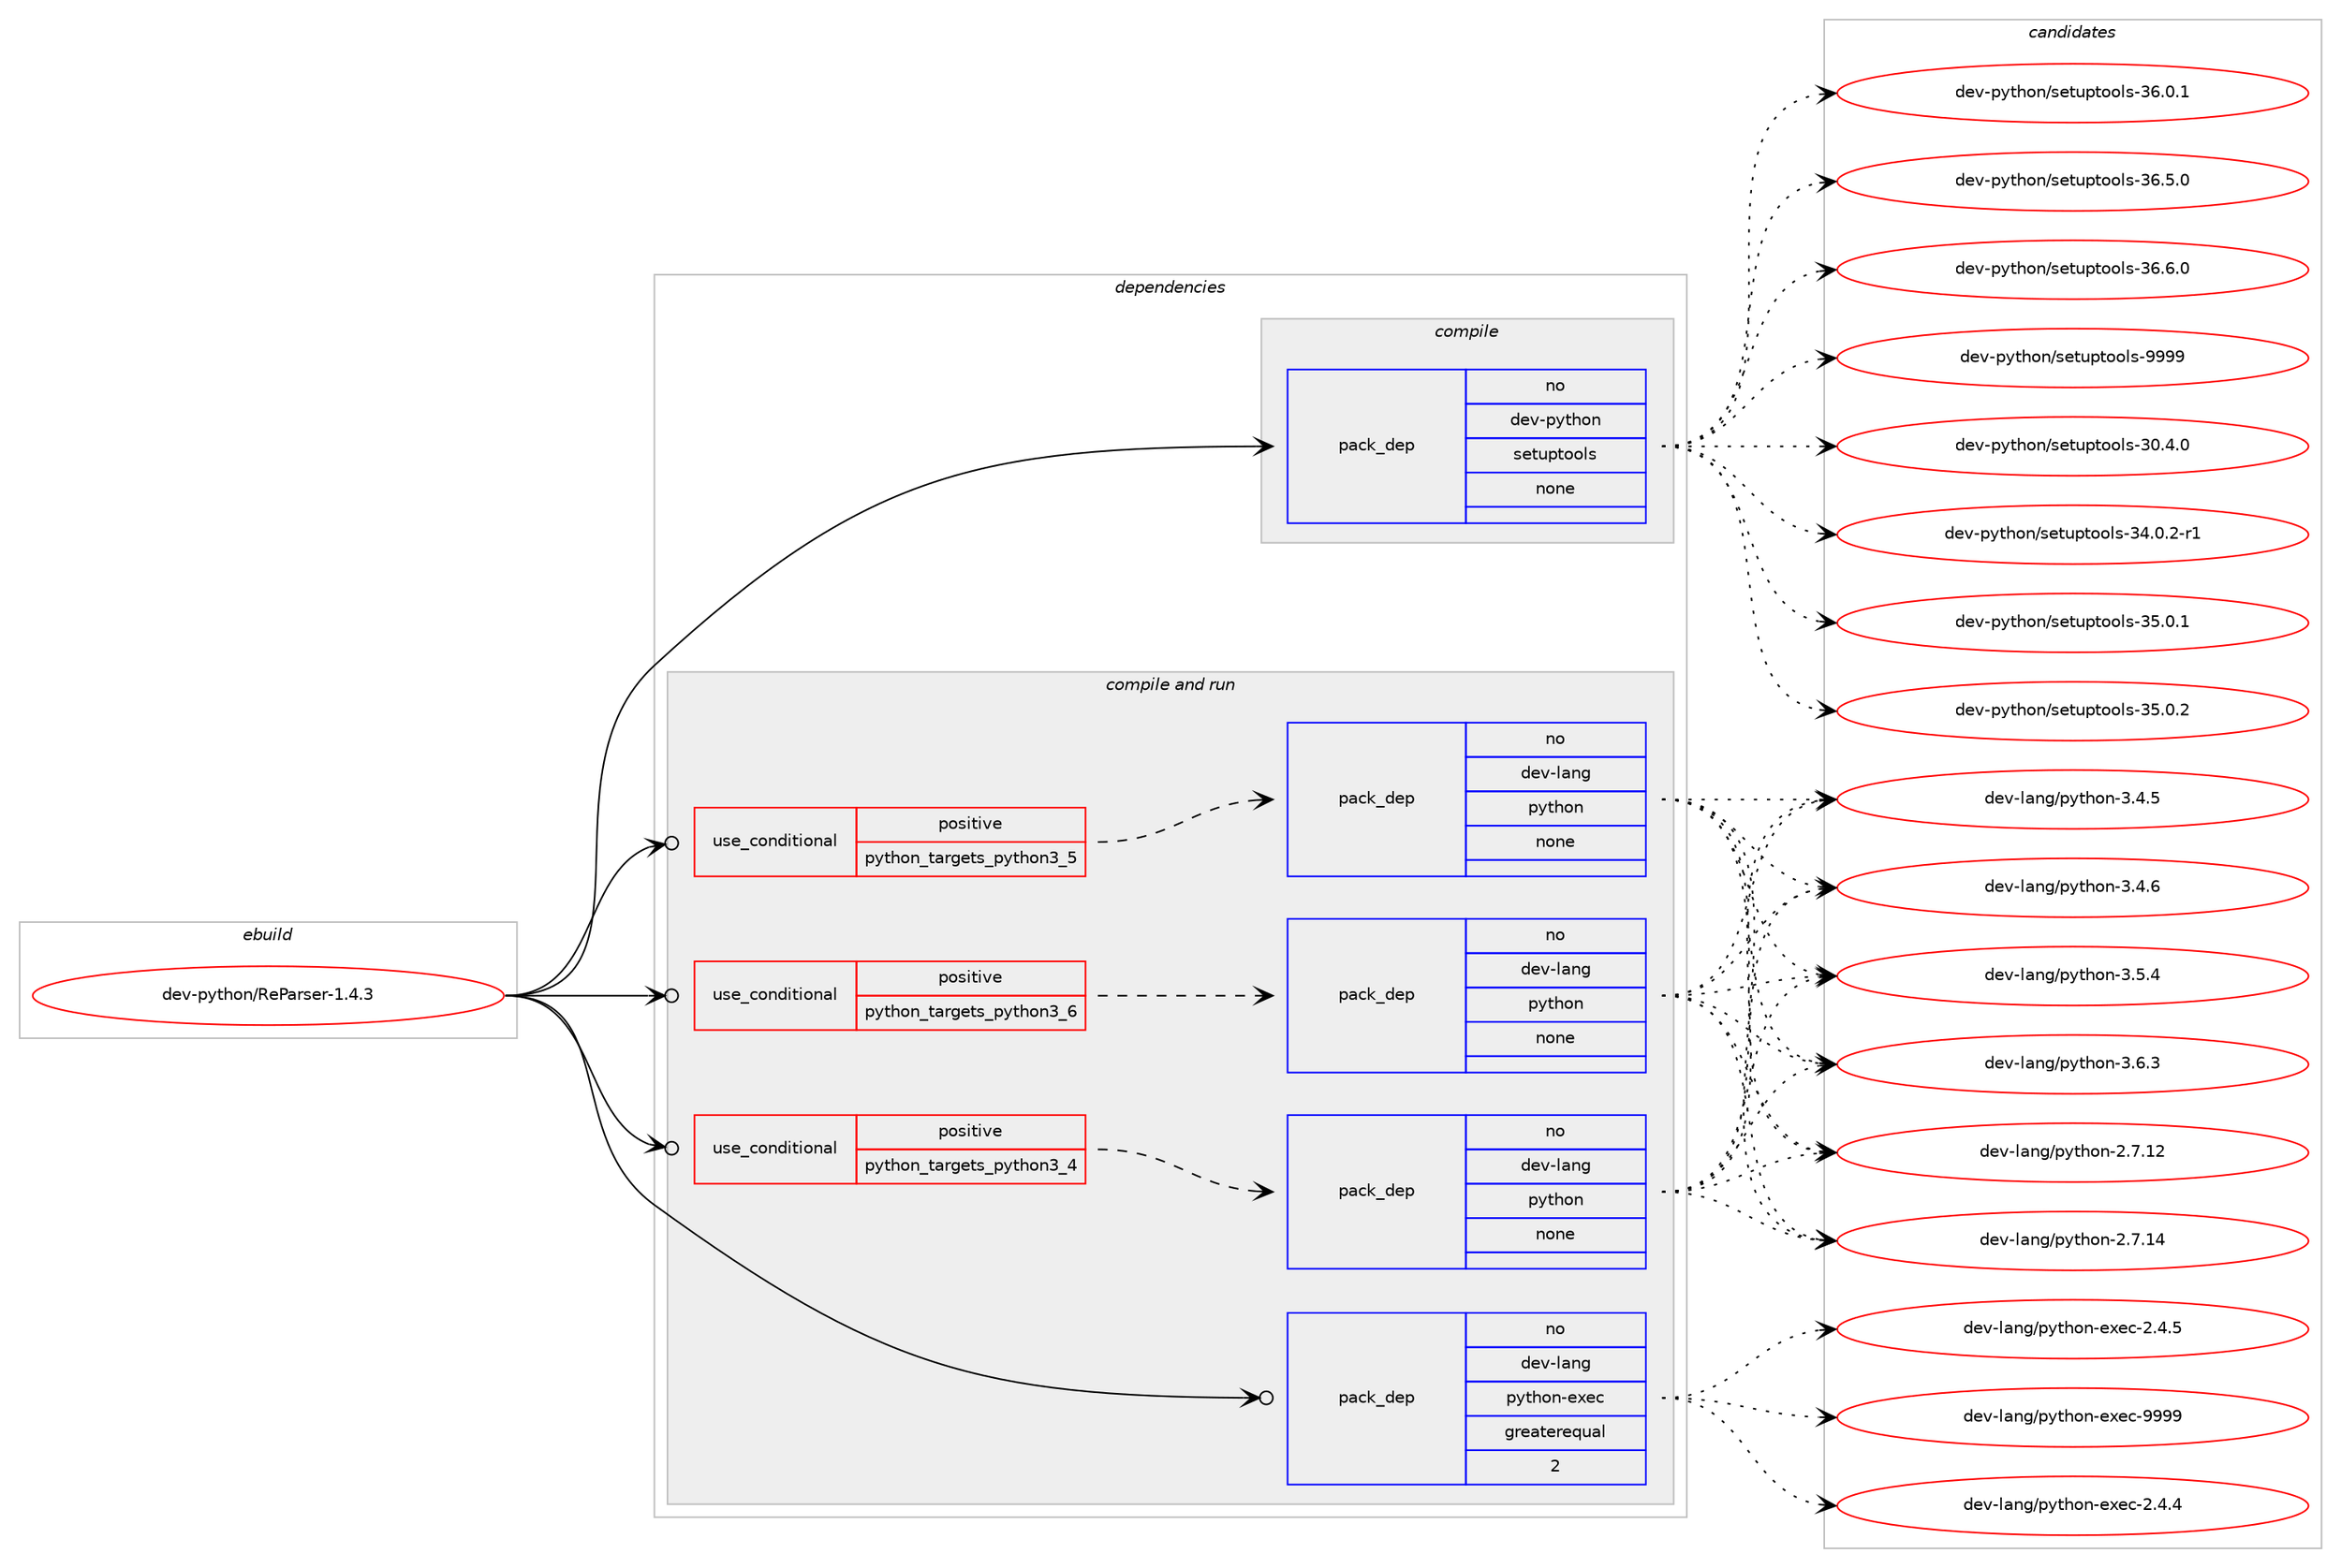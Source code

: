 digraph prolog {

# *************
# Graph options
# *************

newrank=true;
concentrate=true;
compound=true;
graph [rankdir=LR,fontname=Helvetica,fontsize=10,ranksep=1.5];#, ranksep=2.5, nodesep=0.2];
edge  [arrowhead=vee];
node  [fontname=Helvetica,fontsize=10];

# **********
# The ebuild
# **********

subgraph cluster_leftcol {
color=gray;
rank=same;
label=<<i>ebuild</i>>;
id [label="dev-python/ReParser-1.4.3", color=red, width=4, href="../dev-python/ReParser-1.4.3.svg"];
}

# ****************
# The dependencies
# ****************

subgraph cluster_midcol {
color=gray;
label=<<i>dependencies</i>>;
subgraph cluster_compile {
fillcolor="#eeeeee";
style=filled;
label=<<i>compile</i>>;
subgraph pack112428 {
dependency145406 [label=<<TABLE BORDER="0" CELLBORDER="1" CELLSPACING="0" CELLPADDING="4" WIDTH="220"><TR><TD ROWSPAN="6" CELLPADDING="30">pack_dep</TD></TR><TR><TD WIDTH="110">no</TD></TR><TR><TD>dev-python</TD></TR><TR><TD>setuptools</TD></TR><TR><TD>none</TD></TR><TR><TD></TD></TR></TABLE>>, shape=none, color=blue];
}
id:e -> dependency145406:w [weight=20,style="solid",arrowhead="vee"];
}
subgraph cluster_compileandrun {
fillcolor="#eeeeee";
style=filled;
label=<<i>compile and run</i>>;
subgraph cond29161 {
dependency145407 [label=<<TABLE BORDER="0" CELLBORDER="1" CELLSPACING="0" CELLPADDING="4"><TR><TD ROWSPAN="3" CELLPADDING="10">use_conditional</TD></TR><TR><TD>positive</TD></TR><TR><TD>python_targets_python3_4</TD></TR></TABLE>>, shape=none, color=red];
subgraph pack112429 {
dependency145408 [label=<<TABLE BORDER="0" CELLBORDER="1" CELLSPACING="0" CELLPADDING="4" WIDTH="220"><TR><TD ROWSPAN="6" CELLPADDING="30">pack_dep</TD></TR><TR><TD WIDTH="110">no</TD></TR><TR><TD>dev-lang</TD></TR><TR><TD>python</TD></TR><TR><TD>none</TD></TR><TR><TD></TD></TR></TABLE>>, shape=none, color=blue];
}
dependency145407:e -> dependency145408:w [weight=20,style="dashed",arrowhead="vee"];
}
id:e -> dependency145407:w [weight=20,style="solid",arrowhead="odotvee"];
subgraph cond29162 {
dependency145409 [label=<<TABLE BORDER="0" CELLBORDER="1" CELLSPACING="0" CELLPADDING="4"><TR><TD ROWSPAN="3" CELLPADDING="10">use_conditional</TD></TR><TR><TD>positive</TD></TR><TR><TD>python_targets_python3_5</TD></TR></TABLE>>, shape=none, color=red];
subgraph pack112430 {
dependency145410 [label=<<TABLE BORDER="0" CELLBORDER="1" CELLSPACING="0" CELLPADDING="4" WIDTH="220"><TR><TD ROWSPAN="6" CELLPADDING="30">pack_dep</TD></TR><TR><TD WIDTH="110">no</TD></TR><TR><TD>dev-lang</TD></TR><TR><TD>python</TD></TR><TR><TD>none</TD></TR><TR><TD></TD></TR></TABLE>>, shape=none, color=blue];
}
dependency145409:e -> dependency145410:w [weight=20,style="dashed",arrowhead="vee"];
}
id:e -> dependency145409:w [weight=20,style="solid",arrowhead="odotvee"];
subgraph cond29163 {
dependency145411 [label=<<TABLE BORDER="0" CELLBORDER="1" CELLSPACING="0" CELLPADDING="4"><TR><TD ROWSPAN="3" CELLPADDING="10">use_conditional</TD></TR><TR><TD>positive</TD></TR><TR><TD>python_targets_python3_6</TD></TR></TABLE>>, shape=none, color=red];
subgraph pack112431 {
dependency145412 [label=<<TABLE BORDER="0" CELLBORDER="1" CELLSPACING="0" CELLPADDING="4" WIDTH="220"><TR><TD ROWSPAN="6" CELLPADDING="30">pack_dep</TD></TR><TR><TD WIDTH="110">no</TD></TR><TR><TD>dev-lang</TD></TR><TR><TD>python</TD></TR><TR><TD>none</TD></TR><TR><TD></TD></TR></TABLE>>, shape=none, color=blue];
}
dependency145411:e -> dependency145412:w [weight=20,style="dashed",arrowhead="vee"];
}
id:e -> dependency145411:w [weight=20,style="solid",arrowhead="odotvee"];
subgraph pack112432 {
dependency145413 [label=<<TABLE BORDER="0" CELLBORDER="1" CELLSPACING="0" CELLPADDING="4" WIDTH="220"><TR><TD ROWSPAN="6" CELLPADDING="30">pack_dep</TD></TR><TR><TD WIDTH="110">no</TD></TR><TR><TD>dev-lang</TD></TR><TR><TD>python-exec</TD></TR><TR><TD>greaterequal</TD></TR><TR><TD>2</TD></TR></TABLE>>, shape=none, color=blue];
}
id:e -> dependency145413:w [weight=20,style="solid",arrowhead="odotvee"];
}
subgraph cluster_run {
fillcolor="#eeeeee";
style=filled;
label=<<i>run</i>>;
}
}

# **************
# The candidates
# **************

subgraph cluster_choices {
rank=same;
color=gray;
label=<<i>candidates</i>>;

subgraph choice112428 {
color=black;
nodesep=1;
choice100101118451121211161041111104711510111611711211611111110811545514846524648 [label="dev-python/setuptools-30.4.0", color=red, width=4,href="../dev-python/setuptools-30.4.0.svg"];
choice1001011184511212111610411111047115101116117112116111111108115455152464846504511449 [label="dev-python/setuptools-34.0.2-r1", color=red, width=4,href="../dev-python/setuptools-34.0.2-r1.svg"];
choice100101118451121211161041111104711510111611711211611111110811545515346484649 [label="dev-python/setuptools-35.0.1", color=red, width=4,href="../dev-python/setuptools-35.0.1.svg"];
choice100101118451121211161041111104711510111611711211611111110811545515346484650 [label="dev-python/setuptools-35.0.2", color=red, width=4,href="../dev-python/setuptools-35.0.2.svg"];
choice100101118451121211161041111104711510111611711211611111110811545515446484649 [label="dev-python/setuptools-36.0.1", color=red, width=4,href="../dev-python/setuptools-36.0.1.svg"];
choice100101118451121211161041111104711510111611711211611111110811545515446534648 [label="dev-python/setuptools-36.5.0", color=red, width=4,href="../dev-python/setuptools-36.5.0.svg"];
choice100101118451121211161041111104711510111611711211611111110811545515446544648 [label="dev-python/setuptools-36.6.0", color=red, width=4,href="../dev-python/setuptools-36.6.0.svg"];
choice10010111845112121116104111110471151011161171121161111111081154557575757 [label="dev-python/setuptools-9999", color=red, width=4,href="../dev-python/setuptools-9999.svg"];
dependency145406:e -> choice100101118451121211161041111104711510111611711211611111110811545514846524648:w [style=dotted,weight="100"];
dependency145406:e -> choice1001011184511212111610411111047115101116117112116111111108115455152464846504511449:w [style=dotted,weight="100"];
dependency145406:e -> choice100101118451121211161041111104711510111611711211611111110811545515346484649:w [style=dotted,weight="100"];
dependency145406:e -> choice100101118451121211161041111104711510111611711211611111110811545515346484650:w [style=dotted,weight="100"];
dependency145406:e -> choice100101118451121211161041111104711510111611711211611111110811545515446484649:w [style=dotted,weight="100"];
dependency145406:e -> choice100101118451121211161041111104711510111611711211611111110811545515446534648:w [style=dotted,weight="100"];
dependency145406:e -> choice100101118451121211161041111104711510111611711211611111110811545515446544648:w [style=dotted,weight="100"];
dependency145406:e -> choice10010111845112121116104111110471151011161171121161111111081154557575757:w [style=dotted,weight="100"];
}
subgraph choice112429 {
color=black;
nodesep=1;
choice10010111845108971101034711212111610411111045504655464950 [label="dev-lang/python-2.7.12", color=red, width=4,href="../dev-lang/python-2.7.12.svg"];
choice10010111845108971101034711212111610411111045504655464952 [label="dev-lang/python-2.7.14", color=red, width=4,href="../dev-lang/python-2.7.14.svg"];
choice100101118451089711010347112121116104111110455146524653 [label="dev-lang/python-3.4.5", color=red, width=4,href="../dev-lang/python-3.4.5.svg"];
choice100101118451089711010347112121116104111110455146524654 [label="dev-lang/python-3.4.6", color=red, width=4,href="../dev-lang/python-3.4.6.svg"];
choice100101118451089711010347112121116104111110455146534652 [label="dev-lang/python-3.5.4", color=red, width=4,href="../dev-lang/python-3.5.4.svg"];
choice100101118451089711010347112121116104111110455146544651 [label="dev-lang/python-3.6.3", color=red, width=4,href="../dev-lang/python-3.6.3.svg"];
dependency145408:e -> choice10010111845108971101034711212111610411111045504655464950:w [style=dotted,weight="100"];
dependency145408:e -> choice10010111845108971101034711212111610411111045504655464952:w [style=dotted,weight="100"];
dependency145408:e -> choice100101118451089711010347112121116104111110455146524653:w [style=dotted,weight="100"];
dependency145408:e -> choice100101118451089711010347112121116104111110455146524654:w [style=dotted,weight="100"];
dependency145408:e -> choice100101118451089711010347112121116104111110455146534652:w [style=dotted,weight="100"];
dependency145408:e -> choice100101118451089711010347112121116104111110455146544651:w [style=dotted,weight="100"];
}
subgraph choice112430 {
color=black;
nodesep=1;
choice10010111845108971101034711212111610411111045504655464950 [label="dev-lang/python-2.7.12", color=red, width=4,href="../dev-lang/python-2.7.12.svg"];
choice10010111845108971101034711212111610411111045504655464952 [label="dev-lang/python-2.7.14", color=red, width=4,href="../dev-lang/python-2.7.14.svg"];
choice100101118451089711010347112121116104111110455146524653 [label="dev-lang/python-3.4.5", color=red, width=4,href="../dev-lang/python-3.4.5.svg"];
choice100101118451089711010347112121116104111110455146524654 [label="dev-lang/python-3.4.6", color=red, width=4,href="../dev-lang/python-3.4.6.svg"];
choice100101118451089711010347112121116104111110455146534652 [label="dev-lang/python-3.5.4", color=red, width=4,href="../dev-lang/python-3.5.4.svg"];
choice100101118451089711010347112121116104111110455146544651 [label="dev-lang/python-3.6.3", color=red, width=4,href="../dev-lang/python-3.6.3.svg"];
dependency145410:e -> choice10010111845108971101034711212111610411111045504655464950:w [style=dotted,weight="100"];
dependency145410:e -> choice10010111845108971101034711212111610411111045504655464952:w [style=dotted,weight="100"];
dependency145410:e -> choice100101118451089711010347112121116104111110455146524653:w [style=dotted,weight="100"];
dependency145410:e -> choice100101118451089711010347112121116104111110455146524654:w [style=dotted,weight="100"];
dependency145410:e -> choice100101118451089711010347112121116104111110455146534652:w [style=dotted,weight="100"];
dependency145410:e -> choice100101118451089711010347112121116104111110455146544651:w [style=dotted,weight="100"];
}
subgraph choice112431 {
color=black;
nodesep=1;
choice10010111845108971101034711212111610411111045504655464950 [label="dev-lang/python-2.7.12", color=red, width=4,href="../dev-lang/python-2.7.12.svg"];
choice10010111845108971101034711212111610411111045504655464952 [label="dev-lang/python-2.7.14", color=red, width=4,href="../dev-lang/python-2.7.14.svg"];
choice100101118451089711010347112121116104111110455146524653 [label="dev-lang/python-3.4.5", color=red, width=4,href="../dev-lang/python-3.4.5.svg"];
choice100101118451089711010347112121116104111110455146524654 [label="dev-lang/python-3.4.6", color=red, width=4,href="../dev-lang/python-3.4.6.svg"];
choice100101118451089711010347112121116104111110455146534652 [label="dev-lang/python-3.5.4", color=red, width=4,href="../dev-lang/python-3.5.4.svg"];
choice100101118451089711010347112121116104111110455146544651 [label="dev-lang/python-3.6.3", color=red, width=4,href="../dev-lang/python-3.6.3.svg"];
dependency145412:e -> choice10010111845108971101034711212111610411111045504655464950:w [style=dotted,weight="100"];
dependency145412:e -> choice10010111845108971101034711212111610411111045504655464952:w [style=dotted,weight="100"];
dependency145412:e -> choice100101118451089711010347112121116104111110455146524653:w [style=dotted,weight="100"];
dependency145412:e -> choice100101118451089711010347112121116104111110455146524654:w [style=dotted,weight="100"];
dependency145412:e -> choice100101118451089711010347112121116104111110455146534652:w [style=dotted,weight="100"];
dependency145412:e -> choice100101118451089711010347112121116104111110455146544651:w [style=dotted,weight="100"];
}
subgraph choice112432 {
color=black;
nodesep=1;
choice1001011184510897110103471121211161041111104510112010199455046524652 [label="dev-lang/python-exec-2.4.4", color=red, width=4,href="../dev-lang/python-exec-2.4.4.svg"];
choice1001011184510897110103471121211161041111104510112010199455046524653 [label="dev-lang/python-exec-2.4.5", color=red, width=4,href="../dev-lang/python-exec-2.4.5.svg"];
choice10010111845108971101034711212111610411111045101120101994557575757 [label="dev-lang/python-exec-9999", color=red, width=4,href="../dev-lang/python-exec-9999.svg"];
dependency145413:e -> choice1001011184510897110103471121211161041111104510112010199455046524652:w [style=dotted,weight="100"];
dependency145413:e -> choice1001011184510897110103471121211161041111104510112010199455046524653:w [style=dotted,weight="100"];
dependency145413:e -> choice10010111845108971101034711212111610411111045101120101994557575757:w [style=dotted,weight="100"];
}
}

}
